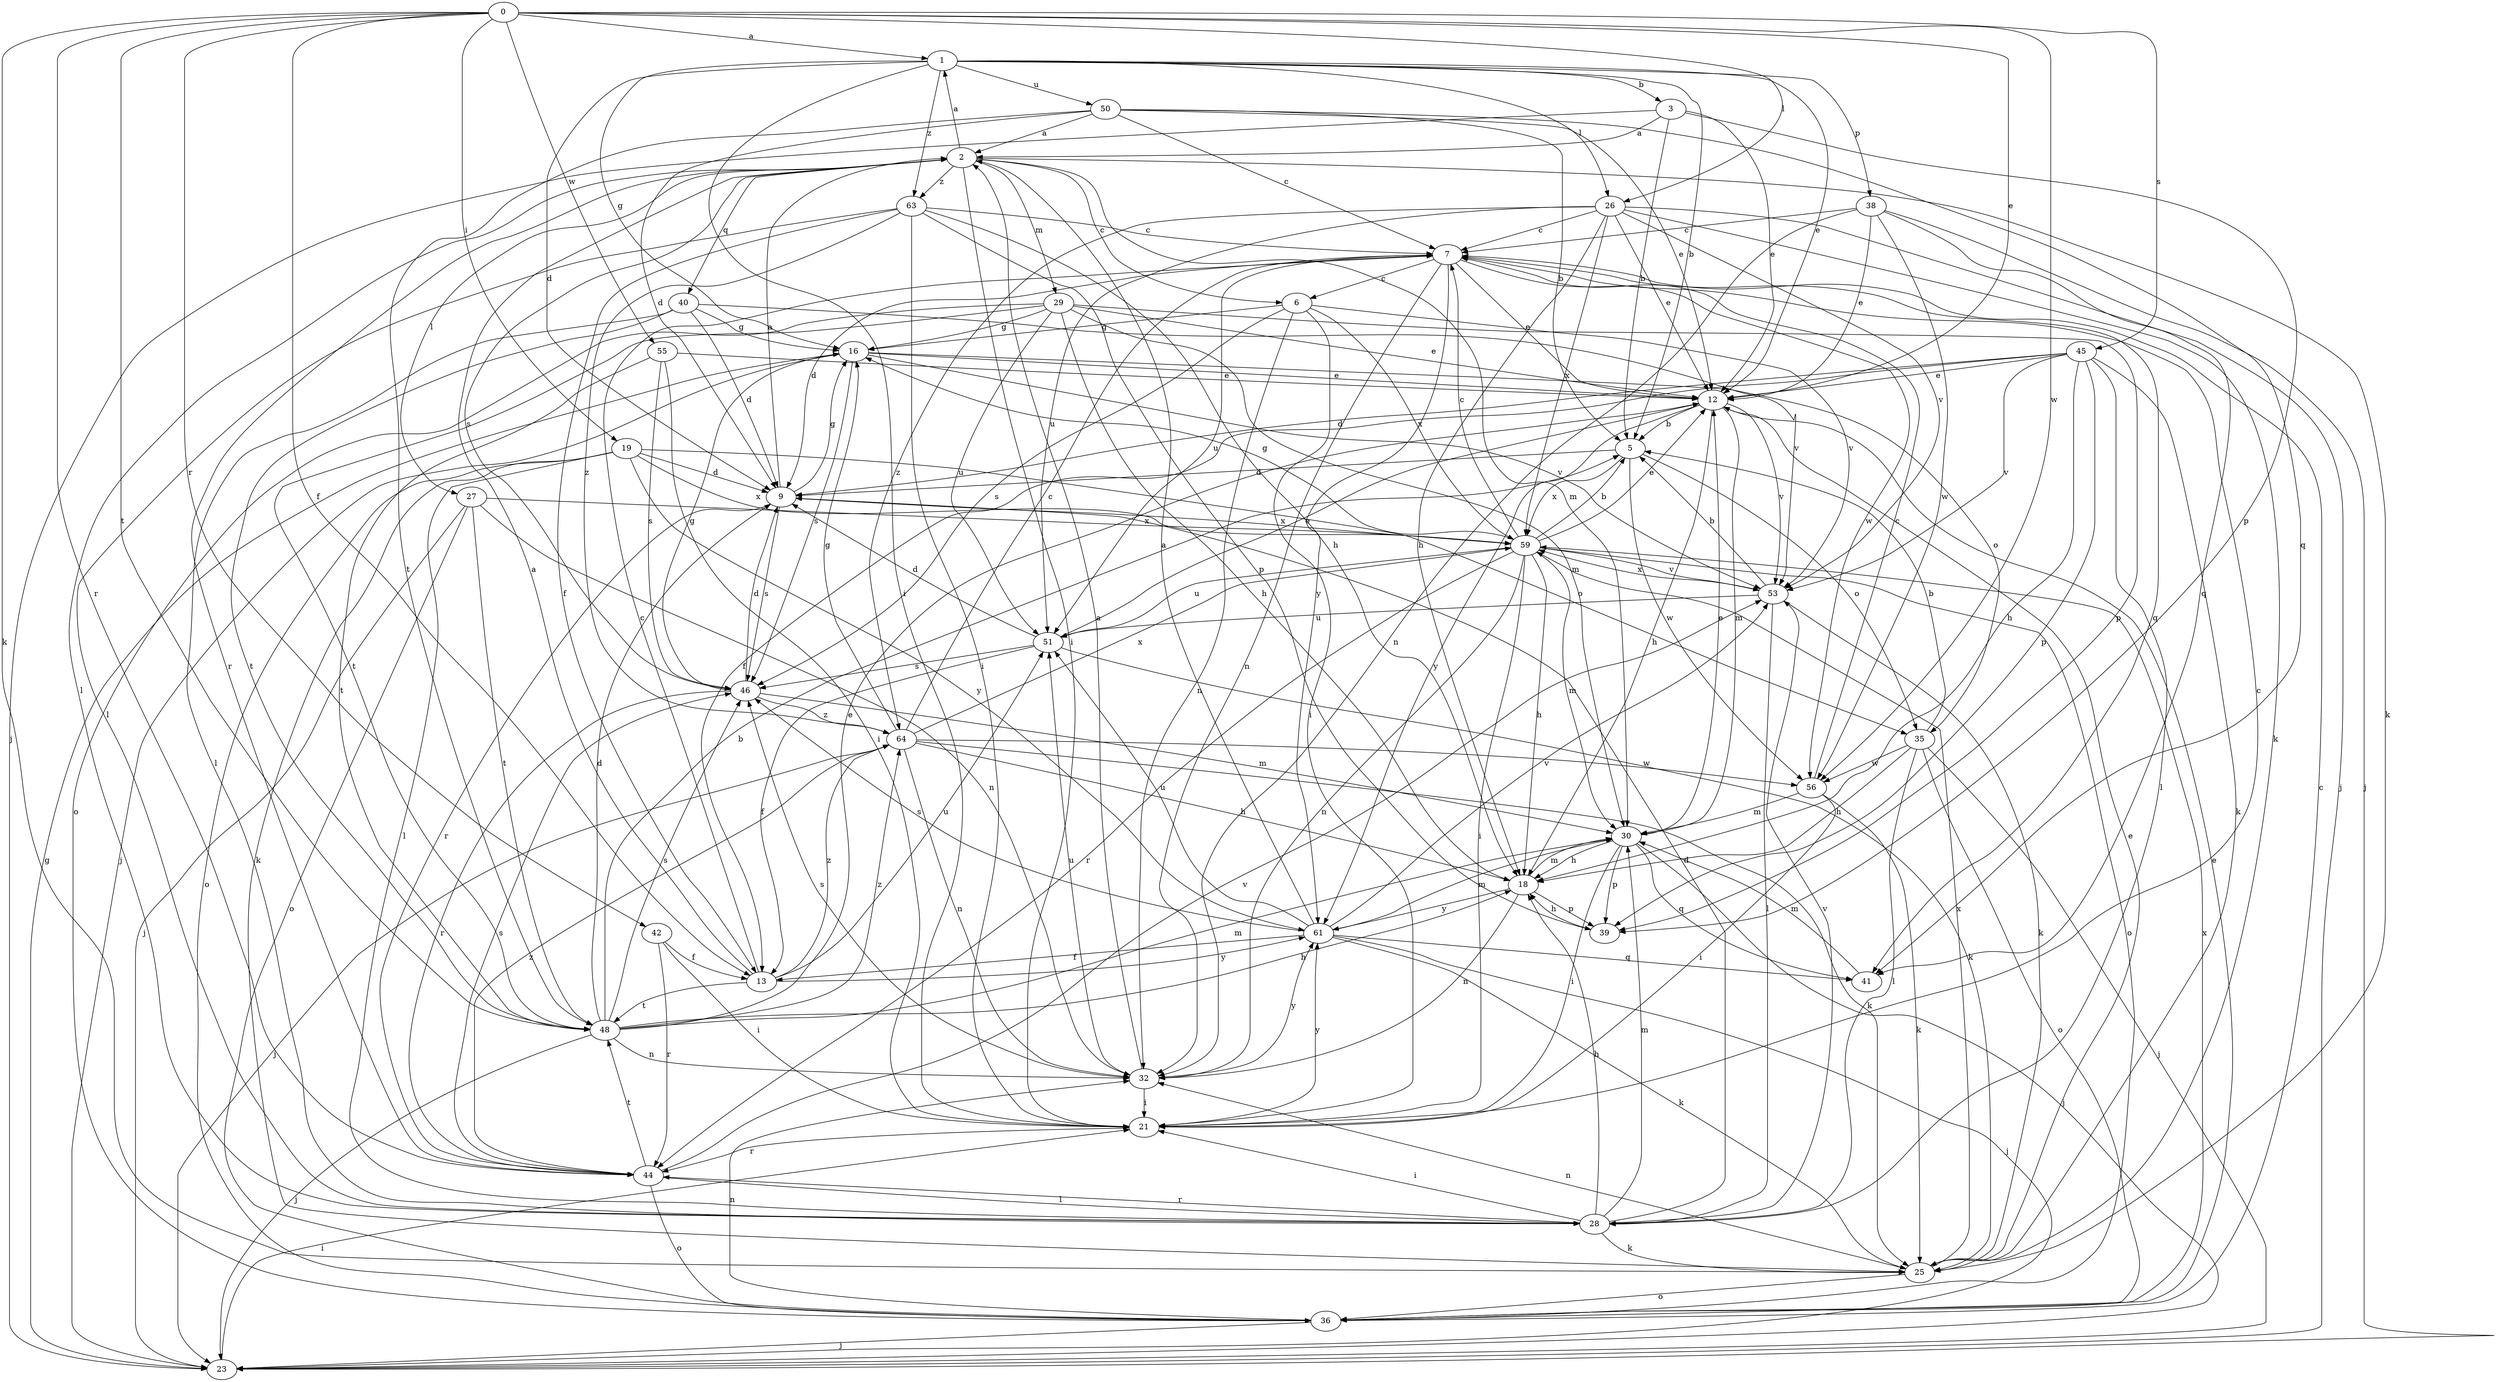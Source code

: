 strict digraph  {
0;
1;
2;
3;
5;
6;
7;
9;
12;
13;
16;
18;
19;
21;
23;
25;
26;
27;
28;
29;
30;
32;
35;
36;
38;
39;
40;
41;
42;
44;
45;
46;
48;
50;
51;
53;
55;
56;
59;
61;
63;
64;
0 -> 1  [label=a];
0 -> 12  [label=e];
0 -> 13  [label=f];
0 -> 19  [label=i];
0 -> 25  [label=k];
0 -> 26  [label=l];
0 -> 42  [label=r];
0 -> 44  [label=r];
0 -> 45  [label=s];
0 -> 48  [label=t];
0 -> 55  [label=w];
0 -> 56  [label=w];
1 -> 3  [label=b];
1 -> 5  [label=b];
1 -> 9  [label=d];
1 -> 12  [label=e];
1 -> 16  [label=g];
1 -> 21  [label=i];
1 -> 26  [label=l];
1 -> 38  [label=p];
1 -> 50  [label=u];
1 -> 63  [label=z];
2 -> 1  [label=a];
2 -> 6  [label=c];
2 -> 21  [label=i];
2 -> 25  [label=k];
2 -> 27  [label=l];
2 -> 28  [label=l];
2 -> 29  [label=m];
2 -> 30  [label=m];
2 -> 40  [label=q];
2 -> 44  [label=r];
2 -> 46  [label=s];
2 -> 63  [label=z];
3 -> 2  [label=a];
3 -> 5  [label=b];
3 -> 12  [label=e];
3 -> 23  [label=j];
3 -> 39  [label=p];
5 -> 9  [label=d];
5 -> 35  [label=o];
5 -> 56  [label=w];
5 -> 59  [label=x];
6 -> 16  [label=g];
6 -> 21  [label=i];
6 -> 32  [label=n];
6 -> 46  [label=s];
6 -> 53  [label=v];
6 -> 59  [label=x];
7 -> 6  [label=c];
7 -> 9  [label=d];
7 -> 12  [label=e];
7 -> 32  [label=n];
7 -> 41  [label=q];
7 -> 51  [label=u];
7 -> 56  [label=w];
7 -> 61  [label=y];
9 -> 2  [label=a];
9 -> 16  [label=g];
9 -> 44  [label=r];
9 -> 46  [label=s];
9 -> 59  [label=x];
12 -> 5  [label=b];
12 -> 18  [label=h];
12 -> 30  [label=m];
12 -> 53  [label=v];
12 -> 61  [label=y];
13 -> 2  [label=a];
13 -> 7  [label=c];
13 -> 48  [label=t];
13 -> 51  [label=u];
13 -> 61  [label=y];
13 -> 64  [label=z];
16 -> 12  [label=e];
16 -> 23  [label=j];
16 -> 35  [label=o];
16 -> 46  [label=s];
16 -> 53  [label=v];
18 -> 30  [label=m];
18 -> 32  [label=n];
18 -> 39  [label=p];
18 -> 61  [label=y];
19 -> 9  [label=d];
19 -> 25  [label=k];
19 -> 28  [label=l];
19 -> 35  [label=o];
19 -> 36  [label=o];
19 -> 59  [label=x];
19 -> 61  [label=y];
21 -> 7  [label=c];
21 -> 44  [label=r];
21 -> 61  [label=y];
23 -> 16  [label=g];
23 -> 21  [label=i];
25 -> 12  [label=e];
25 -> 32  [label=n];
25 -> 36  [label=o];
25 -> 59  [label=x];
26 -> 7  [label=c];
26 -> 12  [label=e];
26 -> 18  [label=h];
26 -> 23  [label=j];
26 -> 25  [label=k];
26 -> 51  [label=u];
26 -> 53  [label=v];
26 -> 59  [label=x];
26 -> 64  [label=z];
27 -> 23  [label=j];
27 -> 32  [label=n];
27 -> 36  [label=o];
27 -> 48  [label=t];
27 -> 59  [label=x];
28 -> 9  [label=d];
28 -> 18  [label=h];
28 -> 21  [label=i];
28 -> 25  [label=k];
28 -> 30  [label=m];
28 -> 44  [label=r];
28 -> 53  [label=v];
29 -> 12  [label=e];
29 -> 16  [label=g];
29 -> 18  [label=h];
29 -> 30  [label=m];
29 -> 36  [label=o];
29 -> 39  [label=p];
29 -> 48  [label=t];
29 -> 51  [label=u];
30 -> 12  [label=e];
30 -> 18  [label=h];
30 -> 21  [label=i];
30 -> 23  [label=j];
30 -> 39  [label=p];
30 -> 41  [label=q];
32 -> 2  [label=a];
32 -> 21  [label=i];
32 -> 46  [label=s];
32 -> 51  [label=u];
32 -> 61  [label=y];
35 -> 5  [label=b];
35 -> 18  [label=h];
35 -> 23  [label=j];
35 -> 28  [label=l];
35 -> 36  [label=o];
35 -> 56  [label=w];
36 -> 7  [label=c];
36 -> 12  [label=e];
36 -> 23  [label=j];
36 -> 32  [label=n];
36 -> 59  [label=x];
38 -> 7  [label=c];
38 -> 12  [label=e];
38 -> 23  [label=j];
38 -> 32  [label=n];
38 -> 41  [label=q];
38 -> 56  [label=w];
39 -> 18  [label=h];
40 -> 9  [label=d];
40 -> 16  [label=g];
40 -> 28  [label=l];
40 -> 48  [label=t];
40 -> 53  [label=v];
41 -> 30  [label=m];
42 -> 13  [label=f];
42 -> 21  [label=i];
42 -> 44  [label=r];
44 -> 28  [label=l];
44 -> 36  [label=o];
44 -> 46  [label=s];
44 -> 48  [label=t];
44 -> 53  [label=v];
44 -> 64  [label=z];
45 -> 9  [label=d];
45 -> 12  [label=e];
45 -> 13  [label=f];
45 -> 18  [label=h];
45 -> 25  [label=k];
45 -> 28  [label=l];
45 -> 39  [label=p];
45 -> 53  [label=v];
46 -> 9  [label=d];
46 -> 16  [label=g];
46 -> 30  [label=m];
46 -> 44  [label=r];
46 -> 64  [label=z];
48 -> 5  [label=b];
48 -> 9  [label=d];
48 -> 12  [label=e];
48 -> 18  [label=h];
48 -> 23  [label=j];
48 -> 30  [label=m];
48 -> 32  [label=n];
48 -> 46  [label=s];
48 -> 64  [label=z];
50 -> 2  [label=a];
50 -> 5  [label=b];
50 -> 7  [label=c];
50 -> 9  [label=d];
50 -> 12  [label=e];
50 -> 41  [label=q];
50 -> 48  [label=t];
51 -> 9  [label=d];
51 -> 12  [label=e];
51 -> 13  [label=f];
51 -> 25  [label=k];
51 -> 46  [label=s];
53 -> 5  [label=b];
53 -> 25  [label=k];
53 -> 28  [label=l];
53 -> 51  [label=u];
53 -> 59  [label=x];
55 -> 12  [label=e];
55 -> 21  [label=i];
55 -> 46  [label=s];
55 -> 48  [label=t];
56 -> 7  [label=c];
56 -> 21  [label=i];
56 -> 25  [label=k];
56 -> 30  [label=m];
59 -> 5  [label=b];
59 -> 7  [label=c];
59 -> 12  [label=e];
59 -> 16  [label=g];
59 -> 18  [label=h];
59 -> 21  [label=i];
59 -> 30  [label=m];
59 -> 32  [label=n];
59 -> 36  [label=o];
59 -> 44  [label=r];
59 -> 51  [label=u];
59 -> 53  [label=v];
61 -> 2  [label=a];
61 -> 13  [label=f];
61 -> 23  [label=j];
61 -> 25  [label=k];
61 -> 30  [label=m];
61 -> 41  [label=q];
61 -> 46  [label=s];
61 -> 51  [label=u];
61 -> 53  [label=v];
63 -> 7  [label=c];
63 -> 13  [label=f];
63 -> 18  [label=h];
63 -> 21  [label=i];
63 -> 28  [label=l];
63 -> 39  [label=p];
63 -> 64  [label=z];
64 -> 7  [label=c];
64 -> 16  [label=g];
64 -> 18  [label=h];
64 -> 23  [label=j];
64 -> 25  [label=k];
64 -> 32  [label=n];
64 -> 56  [label=w];
64 -> 59  [label=x];
}
